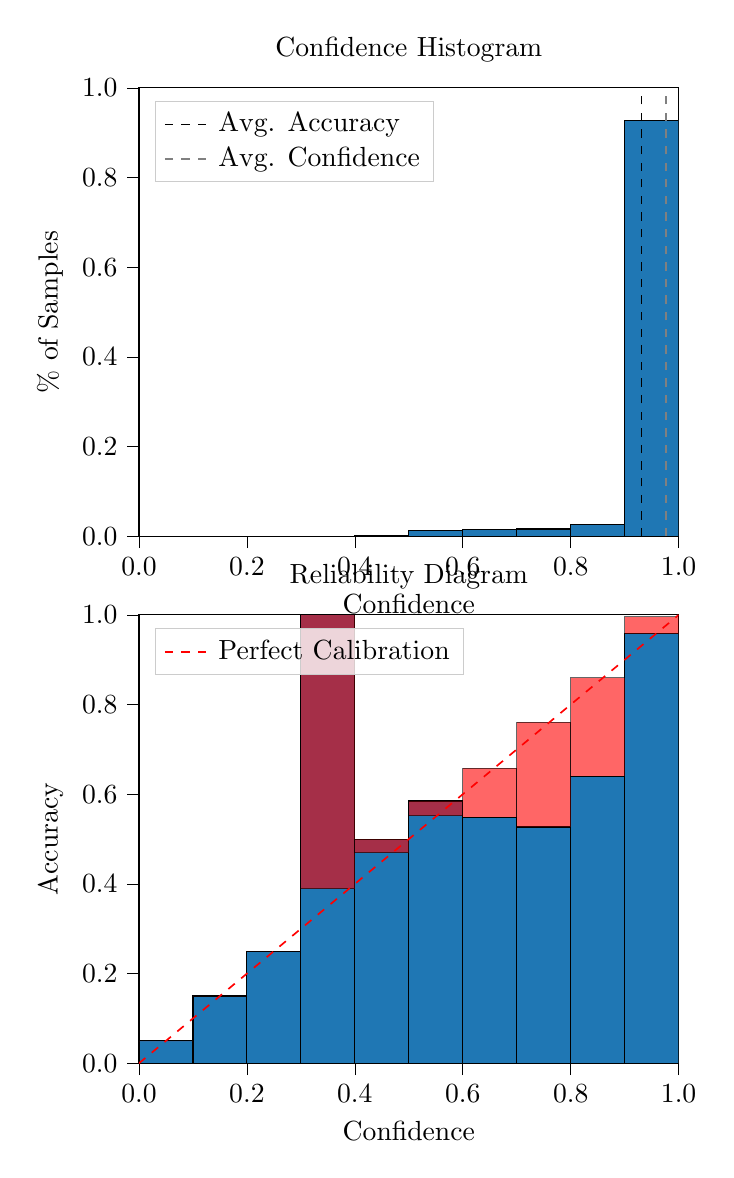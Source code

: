 % This file was created by tikzplotlib v0.9.8.
\begin{tikzpicture}

\definecolor{color0}{rgb}{0.122,0.467,0.706}

\begin{groupplot}[group style={group size=1 by 2}]
\nextgroupplot[
legend cell align={left},
legend style={
  fill opacity=0.8,
  draw opacity=1,
  text opacity=1,
  at={(0.03,0.97)},
  anchor=north west,
  draw=white!80!black
},
tick align=outside,
tick pos=left,
title={Confidence Histogram},
x grid style={white!69.02!black},
xlabel={Confidence},
xmin=0, xmax=1,
xtick style={color=black},
xtick={0,0.2,0.4,0.6,0.8,1},
xticklabels={0.0,0.2,0.4,0.6,0.8,1.0},
y grid style={white!69.02!black},
ylabel={\% of Samples},
ymin=0, ymax=1,
ytick style={color=black},
ytick={0,0.2,0.4,0.6,0.8,1},
yticklabels={0.0,0.2,0.4,0.6,0.8,1.0}
]
\draw[draw=black,fill=color0] (axis cs:-6.939e-18,0) rectangle (axis cs:0.1,0);
\draw[draw=black,fill=color0] (axis cs:0.1,0) rectangle (axis cs:0.2,0);
\draw[draw=black,fill=color0] (axis cs:0.2,0) rectangle (axis cs:0.3,0);
\draw[draw=black,fill=color0] (axis cs:0.3,0) rectangle (axis cs:0.4,0.0);
\draw[draw=black,fill=color0] (axis cs:0.4,0) rectangle (axis cs:0.5,0.002);
\draw[draw=black,fill=color0] (axis cs:0.5,0) rectangle (axis cs:0.6,0.012);
\draw[draw=black,fill=color0] (axis cs:0.6,0) rectangle (axis cs:0.7,0.015);
\draw[draw=black,fill=color0] (axis cs:0.7,0) rectangle (axis cs:0.8,0.016);
\draw[draw=black,fill=color0] (axis cs:0.8,0) rectangle (axis cs:0.9,0.026);
\draw[draw=black,fill=color0] (axis cs:0.9,0) rectangle (axis cs:1,0.928);
\addplot [semithick, black, dashed]
table {%
0.931 0
0.931 1
};
\addlegendentry{Avg. Accuracy}
\addplot [semithick, white!50.196!black, dashed]
table {%
0.977 0
0.977 1
};
\addlegendentry{Avg. Confidence}

\nextgroupplot[
legend cell align={left},
legend style={
  fill opacity=0.8,
  draw opacity=1,
  text opacity=1,
  at={(0.03,0.97)},
  anchor=north west,
  draw=white!80!black
},
tick align=outside,
tick pos=left,
title={Reliability Diagram},
x grid style={white!69.02!black},
xlabel={Confidence},
xmin=0, xmax=1,
xtick style={color=black},
xtick={0,0.2,0.4,0.6,0.8,1},
xticklabels={0.0,0.2,0.4,0.6,0.8,1.0},
y grid style={white!69.02!black},
ylabel={Accuracy},
ymin=0, ymax=1,
ytick style={color=black},
ytick={0,0.2,0.4,0.6,0.8,1},
yticklabels={0.0,0.2,0.4,0.6,0.8,1.0}
]
\draw[draw=black,fill=color0] (axis cs:-6.939e-18,0) rectangle (axis cs:0.1,0.05);
\draw[draw=black,fill=color0] (axis cs:0.1,0) rectangle (axis cs:0.2,0.15);
\draw[draw=black,fill=color0] (axis cs:0.2,0) rectangle (axis cs:0.3,0.25);
\draw[draw=black,fill=color0] (axis cs:0.3,0) rectangle (axis cs:0.4,1);
\draw[draw=black,fill=color0] (axis cs:0.4,0) rectangle (axis cs:0.5,0.5);
\draw[draw=black,fill=color0] (axis cs:0.5,0) rectangle (axis cs:0.6,0.585);
\draw[draw=black,fill=color0] (axis cs:0.6,0) rectangle (axis cs:0.7,0.549);
\draw[draw=black,fill=color0] (axis cs:0.7,0) rectangle (axis cs:0.8,0.527);
\draw[draw=black,fill=color0] (axis cs:0.8,0) rectangle (axis cs:0.9,0.64);
\draw[draw=black,fill=color0] (axis cs:0.9,0) rectangle (axis cs:1,0.958);
\draw[draw=black,fill=red,opacity=0.6] (axis cs:-6.939e-18,0.05) rectangle (axis cs:0.1,0.05);
\draw[draw=black,fill=red,opacity=0.6] (axis cs:0.1,0.15) rectangle (axis cs:0.2,0.15);
\draw[draw=black,fill=red,opacity=0.6] (axis cs:0.2,0.25) rectangle (axis cs:0.3,0.25);
\draw[draw=black,fill=red,opacity=0.6] (axis cs:0.3,1) rectangle (axis cs:0.4,0.389);
\draw[draw=black,fill=red,opacity=0.6] (axis cs:0.4,0.5) rectangle (axis cs:0.5,0.47);
\draw[draw=black,fill=red,opacity=0.6] (axis cs:0.5,0.585) rectangle (axis cs:0.6,0.552);
\draw[draw=black,fill=red,opacity=0.6] (axis cs:0.6,0.549) rectangle (axis cs:0.7,0.658);
\draw[draw=black,fill=red,opacity=0.6] (axis cs:0.7,0.527) rectangle (axis cs:0.8,0.761);
\draw[draw=black,fill=red,opacity=0.6] (axis cs:0.8,0.64) rectangle (axis cs:0.9,0.86);
\draw[draw=black,fill=red,opacity=0.6] (axis cs:0.9,0.958) rectangle (axis cs:1,0.996);
\addplot [semithick, red, dashed]
table {%
0 0
1 1
};
\addlegendentry{Perfect Calibration}
\end{groupplot}

\end{tikzpicture}
